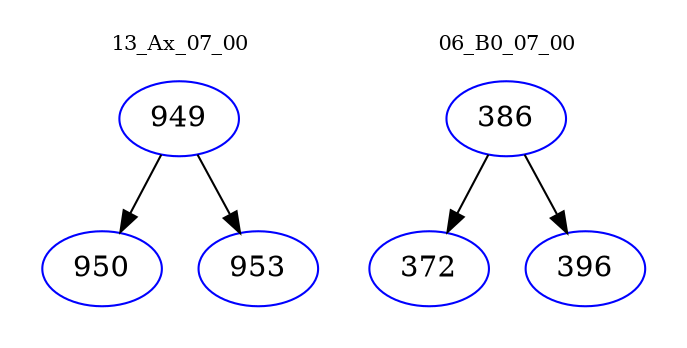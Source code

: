 digraph{
subgraph cluster_0 {
color = white
label = "13_Ax_07_00";
fontsize=10;
T0_949 [label="949", color="blue"]
T0_949 -> T0_950 [color="black"]
T0_950 [label="950", color="blue"]
T0_949 -> T0_953 [color="black"]
T0_953 [label="953", color="blue"]
}
subgraph cluster_1 {
color = white
label = "06_B0_07_00";
fontsize=10;
T1_386 [label="386", color="blue"]
T1_386 -> T1_372 [color="black"]
T1_372 [label="372", color="blue"]
T1_386 -> T1_396 [color="black"]
T1_396 [label="396", color="blue"]
}
}
